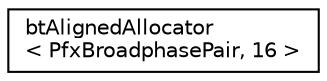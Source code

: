 digraph "Graphical Class Hierarchy"
{
  edge [fontname="Helvetica",fontsize="10",labelfontname="Helvetica",labelfontsize="10"];
  node [fontname="Helvetica",fontsize="10",shape=record];
  rankdir="LR";
  Node1 [label="btAlignedAllocator\l\< PfxBroadphasePair, 16 \>",height=0.2,width=0.4,color="black", fillcolor="white", style="filled",URL="$classbt_aligned_allocator.html"];
}
